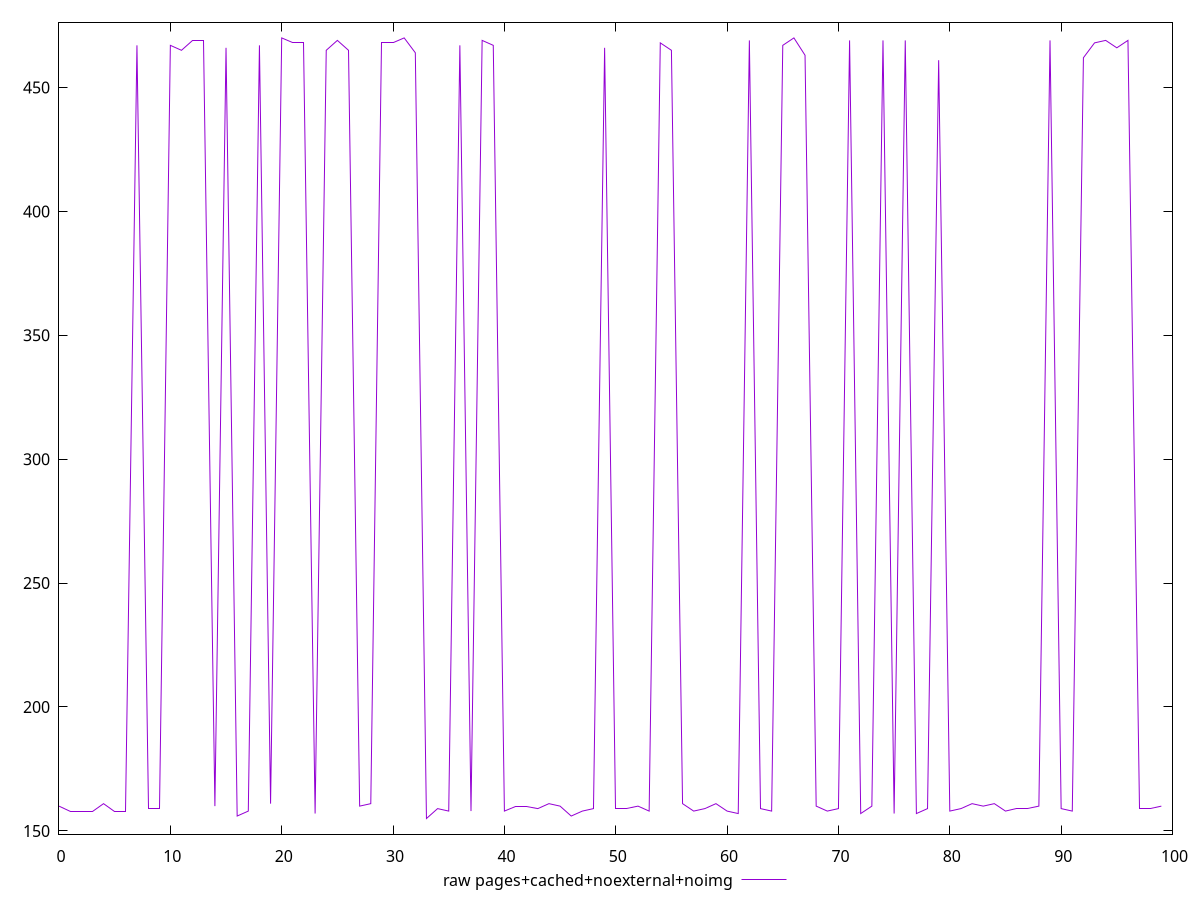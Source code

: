 $_rawPagesCachedNoexternalNoimg <<EOF
160
158
158
158
161
158
158
467
159
159
467
465
469
469
160
466
156
158
467
161
470
468
468
157
465
469
465
160
161
468
468
470
464
155
159
158
467
158
469
467
158
160
160
159
161
160
156
158
159
466
159
159
160
158
468
465
161
158
159
161
158
157
469
159
158
467
470
463
160
158
159
469
157
160
469
157
469
157
159
461
158
159
161
160
161
158
159
159
160
469
159
158
462
468
469
466
469
159
159
160
EOF
set key outside below
set terminal pngcairo
set output "report_00005_2020-11-02T22-26-11.212Z/render-blocking-resources/pages+cached+noexternal+noimg//raw.png"
set yrange [148.7:476.3]
plot $_rawPagesCachedNoexternalNoimg title "raw pages+cached+noexternal+noimg" with line ,